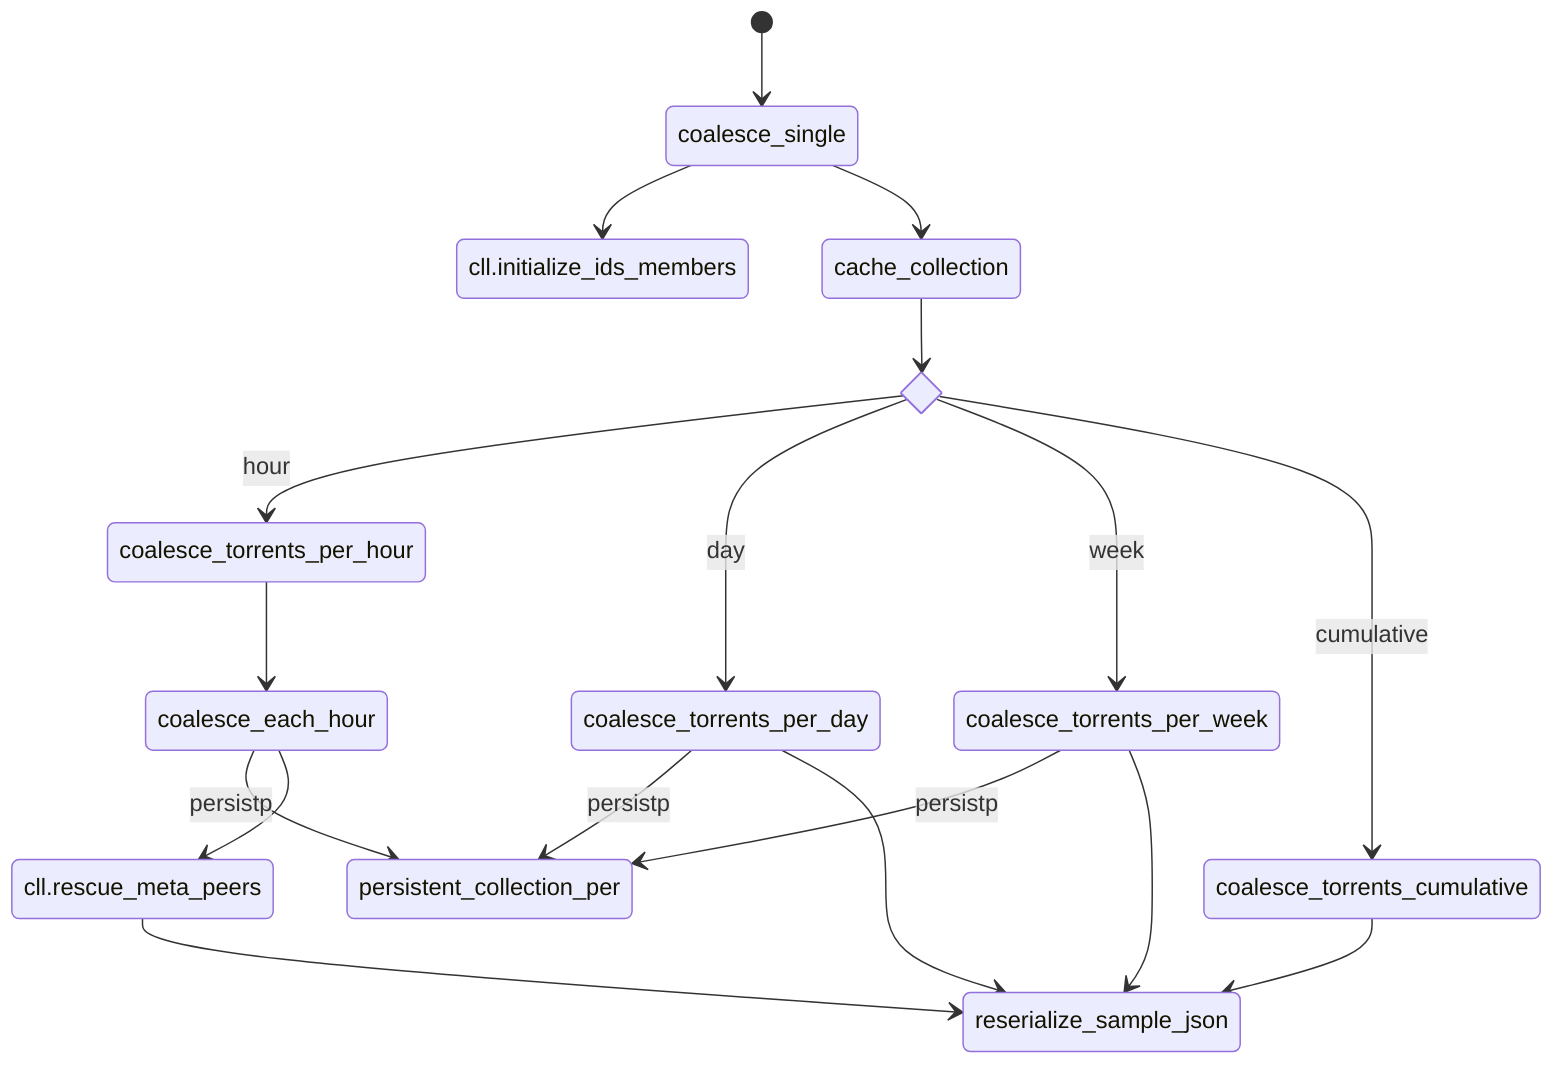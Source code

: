 stateDiagram-v2
    [*] --> coalesce_single
    coalesce_single --> cll.initialize_ids_members
    coalesce_single --> cache_collection

    state if_state<<choice>>
    cache_collection --> if_state

    if_state --> coalesce_torrents_per_hour : hour
    coalesce_torrents_per_hour --> coalesce_each_hour
    coalesce_each_hour --> persistent_collection_per : persistp
    coalesce_each_hour --> cll.rescue_meta_peers
    cll.rescue_meta_peers --> reserialize_sample_json	

    if_state --> coalesce_torrents_per_day : day
    coalesce_torrents_per_day --> persistent_collection_per : persistp
    coalesce_torrents_per_day --> reserialize_sample_json
    
    if_state --> coalesce_torrents_per_week : week
    coalesce_torrents_per_week --> persistent_collection_per : persistp
    coalesce_torrents_per_week --> reserialize_sample_json

    if_state --> coalesce_torrents_cumulative : cumulative
    coalesce_torrents_cumulative --> reserialize_sample_json